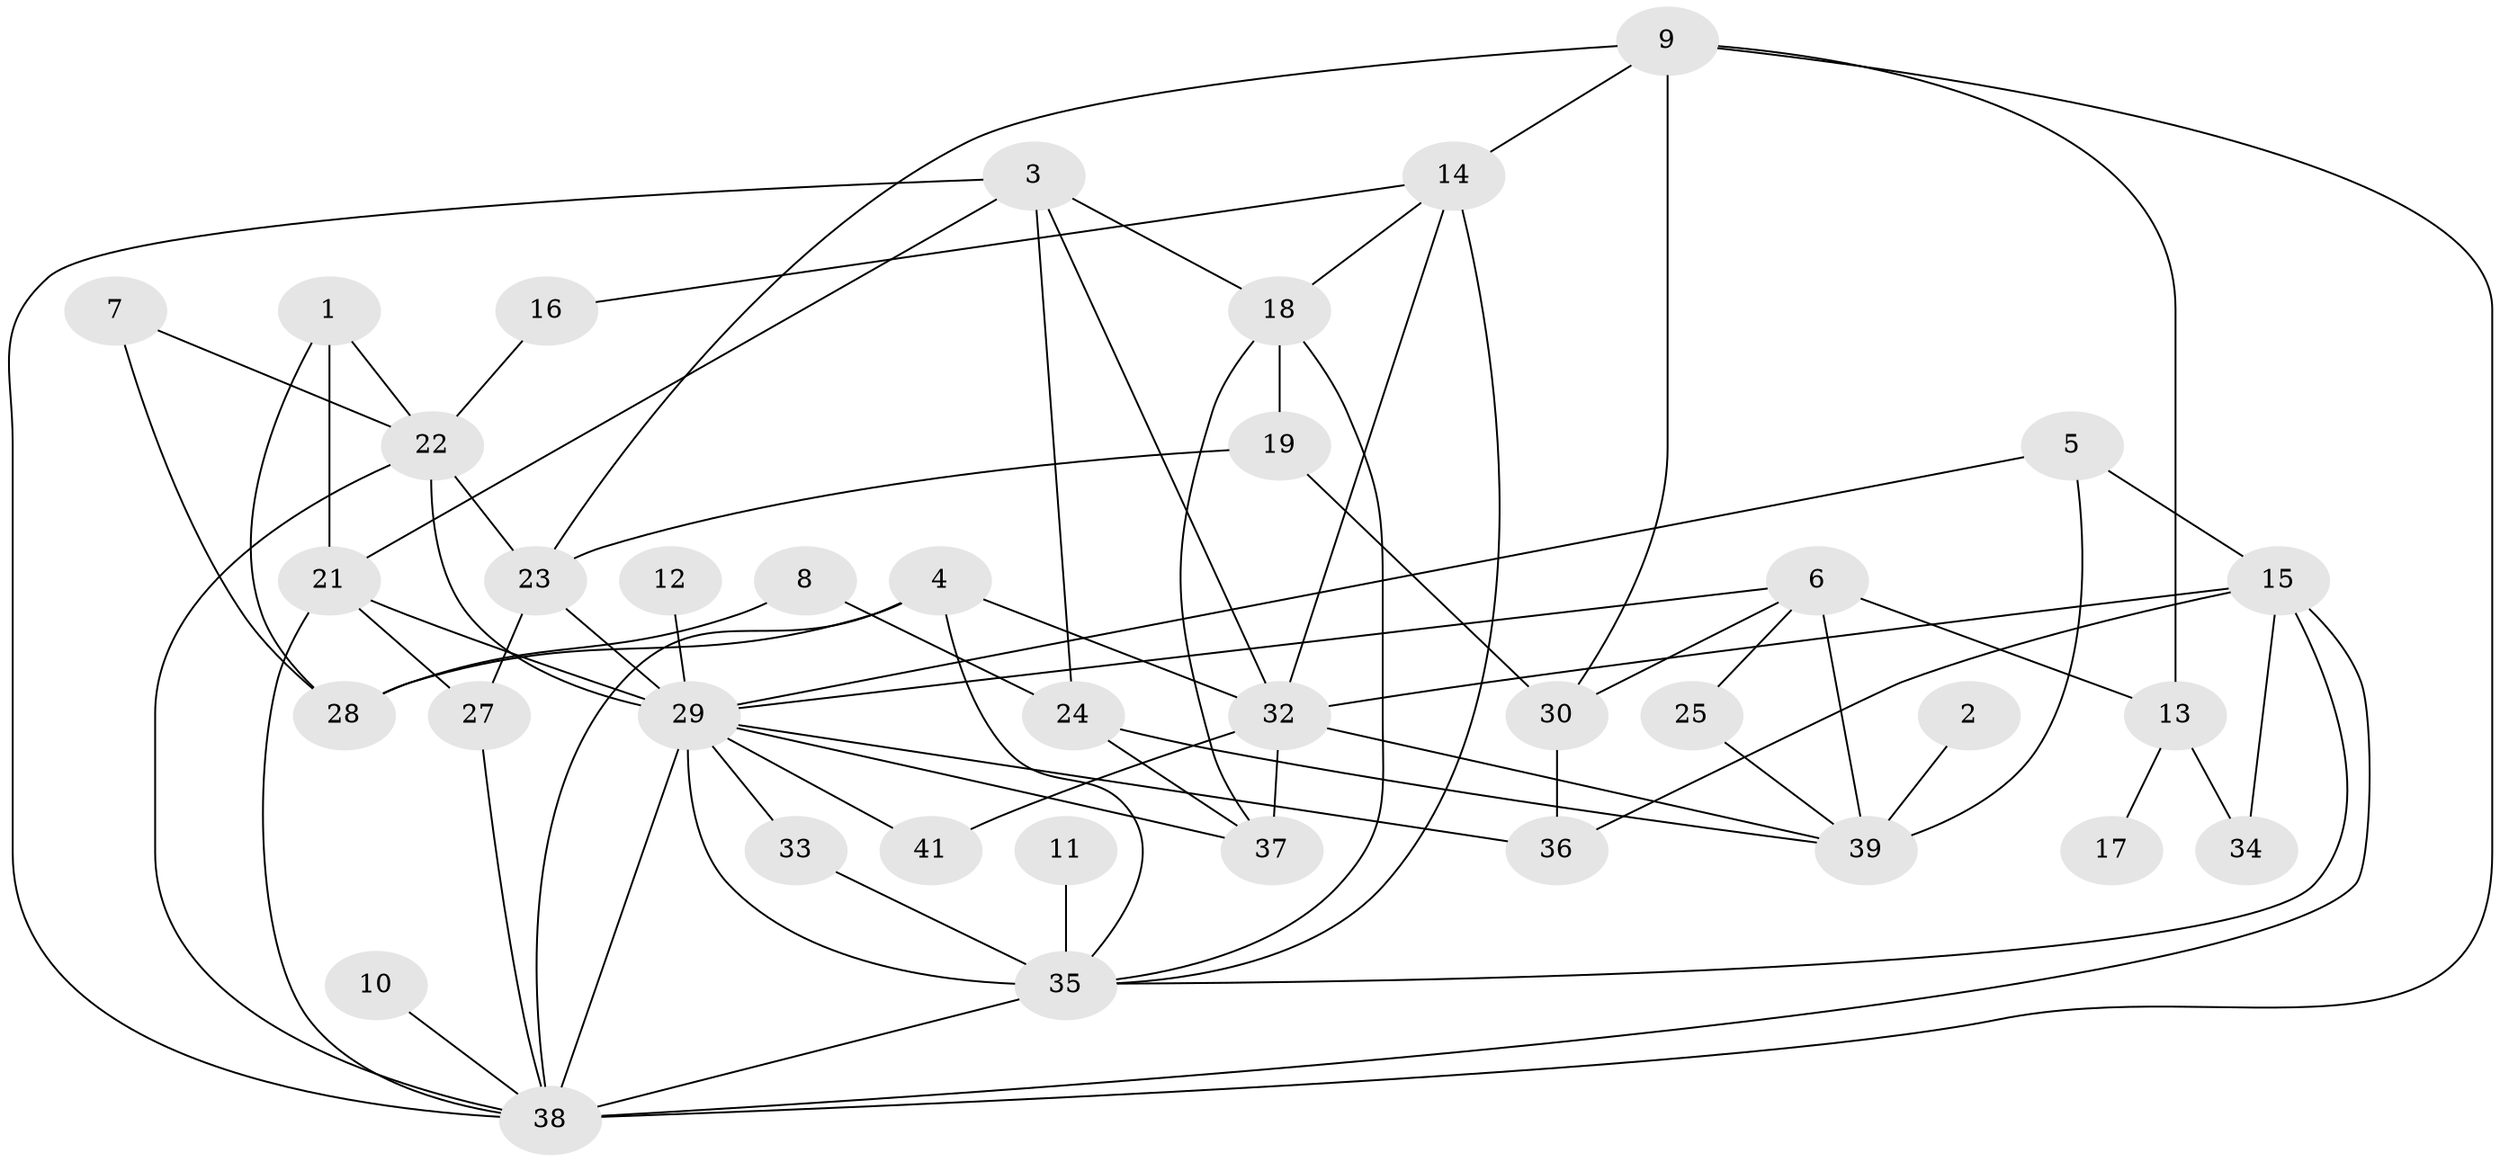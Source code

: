// original degree distribution, {3: 0.15853658536585366, 2: 0.3170731707317073, 4: 0.13414634146341464, 1: 0.08536585365853659, 5: 0.21951219512195122, 6: 0.036585365853658534, 0: 0.04878048780487805}
// Generated by graph-tools (version 1.1) at 2025/25/03/09/25 03:25:19]
// undirected, 37 vertices, 74 edges
graph export_dot {
graph [start="1"]
  node [color=gray90,style=filled];
  1;
  2;
  3;
  4;
  5;
  6;
  7;
  8;
  9;
  10;
  11;
  12;
  13;
  14;
  15;
  16;
  17;
  18;
  19;
  21;
  22;
  23;
  24;
  25;
  27;
  28;
  29;
  30;
  32;
  33;
  34;
  35;
  36;
  37;
  38;
  39;
  41;
  1 -- 21 [weight=1.0];
  1 -- 22 [weight=1.0];
  1 -- 28 [weight=1.0];
  2 -- 39 [weight=1.0];
  3 -- 18 [weight=1.0];
  3 -- 21 [weight=1.0];
  3 -- 24 [weight=1.0];
  3 -- 32 [weight=1.0];
  3 -- 38 [weight=1.0];
  4 -- 28 [weight=1.0];
  4 -- 32 [weight=1.0];
  4 -- 35 [weight=1.0];
  4 -- 38 [weight=1.0];
  5 -- 15 [weight=1.0];
  5 -- 29 [weight=1.0];
  5 -- 39 [weight=1.0];
  6 -- 13 [weight=1.0];
  6 -- 25 [weight=1.0];
  6 -- 29 [weight=1.0];
  6 -- 30 [weight=1.0];
  6 -- 39 [weight=2.0];
  7 -- 22 [weight=1.0];
  7 -- 28 [weight=2.0];
  8 -- 24 [weight=1.0];
  8 -- 28 [weight=1.0];
  9 -- 13 [weight=1.0];
  9 -- 14 [weight=1.0];
  9 -- 23 [weight=1.0];
  9 -- 30 [weight=1.0];
  9 -- 38 [weight=1.0];
  10 -- 38 [weight=1.0];
  11 -- 35 [weight=1.0];
  12 -- 29 [weight=1.0];
  13 -- 17 [weight=1.0];
  13 -- 34 [weight=1.0];
  14 -- 16 [weight=1.0];
  14 -- 18 [weight=1.0];
  14 -- 32 [weight=1.0];
  14 -- 35 [weight=1.0];
  15 -- 32 [weight=1.0];
  15 -- 34 [weight=1.0];
  15 -- 35 [weight=1.0];
  15 -- 36 [weight=1.0];
  15 -- 38 [weight=1.0];
  16 -- 22 [weight=1.0];
  18 -- 19 [weight=1.0];
  18 -- 35 [weight=1.0];
  18 -- 37 [weight=1.0];
  19 -- 23 [weight=2.0];
  19 -- 30 [weight=1.0];
  21 -- 27 [weight=1.0];
  21 -- 29 [weight=1.0];
  21 -- 38 [weight=1.0];
  22 -- 23 [weight=1.0];
  22 -- 29 [weight=1.0];
  22 -- 38 [weight=1.0];
  23 -- 27 [weight=2.0];
  23 -- 29 [weight=2.0];
  24 -- 37 [weight=1.0];
  24 -- 39 [weight=1.0];
  25 -- 39 [weight=1.0];
  27 -- 38 [weight=2.0];
  29 -- 33 [weight=1.0];
  29 -- 35 [weight=1.0];
  29 -- 36 [weight=1.0];
  29 -- 37 [weight=1.0];
  29 -- 38 [weight=2.0];
  29 -- 41 [weight=1.0];
  30 -- 36 [weight=2.0];
  32 -- 37 [weight=1.0];
  32 -- 39 [weight=1.0];
  32 -- 41 [weight=2.0];
  33 -- 35 [weight=1.0];
  35 -- 38 [weight=2.0];
}
